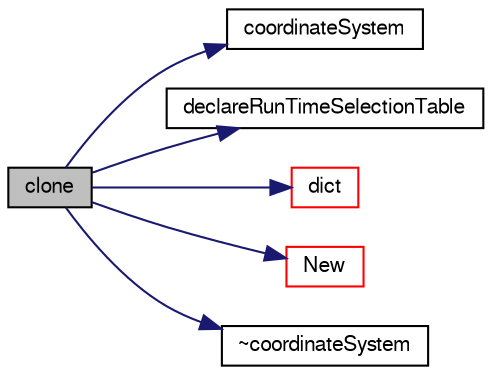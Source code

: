 digraph "clone"
{
  bgcolor="transparent";
  edge [fontname="FreeSans",fontsize="10",labelfontname="FreeSans",labelfontsize="10"];
  node [fontname="FreeSans",fontsize="10",shape=record];
  rankdir="LR";
  Node1899 [label="clone",height=0.2,width=0.4,color="black", fillcolor="grey75", style="filled", fontcolor="black"];
  Node1899 -> Node1900 [color="midnightblue",fontsize="10",style="solid",fontname="FreeSans"];
  Node1900 [label="coordinateSystem",height=0.2,width=0.4,color="black",URL="$a25010.html#ab03231bb7633cd8a3660a26d112d11e9",tooltip="Construct null. This is equivalent to an identity coordinateSystem. "];
  Node1899 -> Node1901 [color="midnightblue",fontsize="10",style="solid",fontname="FreeSans"];
  Node1901 [label="declareRunTimeSelectionTable",height=0.2,width=0.4,color="black",URL="$a25010.html#a6f9fa4f0bbcda596640d5136b7d1fe23"];
  Node1899 -> Node1902 [color="midnightblue",fontsize="10",style="solid",fontname="FreeSans"];
  Node1902 [label="dict",height=0.2,width=0.4,color="red",URL="$a25010.html#a06bd6cd525e08a04431feed2652b1d20",tooltip="Return as dictionary of entries. "];
  Node1899 -> Node1953 [color="midnightblue",fontsize="10",style="solid",fontname="FreeSans"];
  Node1953 [label="New",height=0.2,width=0.4,color="red",URL="$a25010.html#a6e8b1f92898b4886021cafa4ffa27e0b",tooltip="Select constructed from dictionary and objectRegistry. "];
  Node1899 -> Node2207 [color="midnightblue",fontsize="10",style="solid",fontname="FreeSans"];
  Node2207 [label="~coordinateSystem",height=0.2,width=0.4,color="black",URL="$a25010.html#a89937366693003aa72332d89759b3dd5",tooltip="Destructor. "];
}
